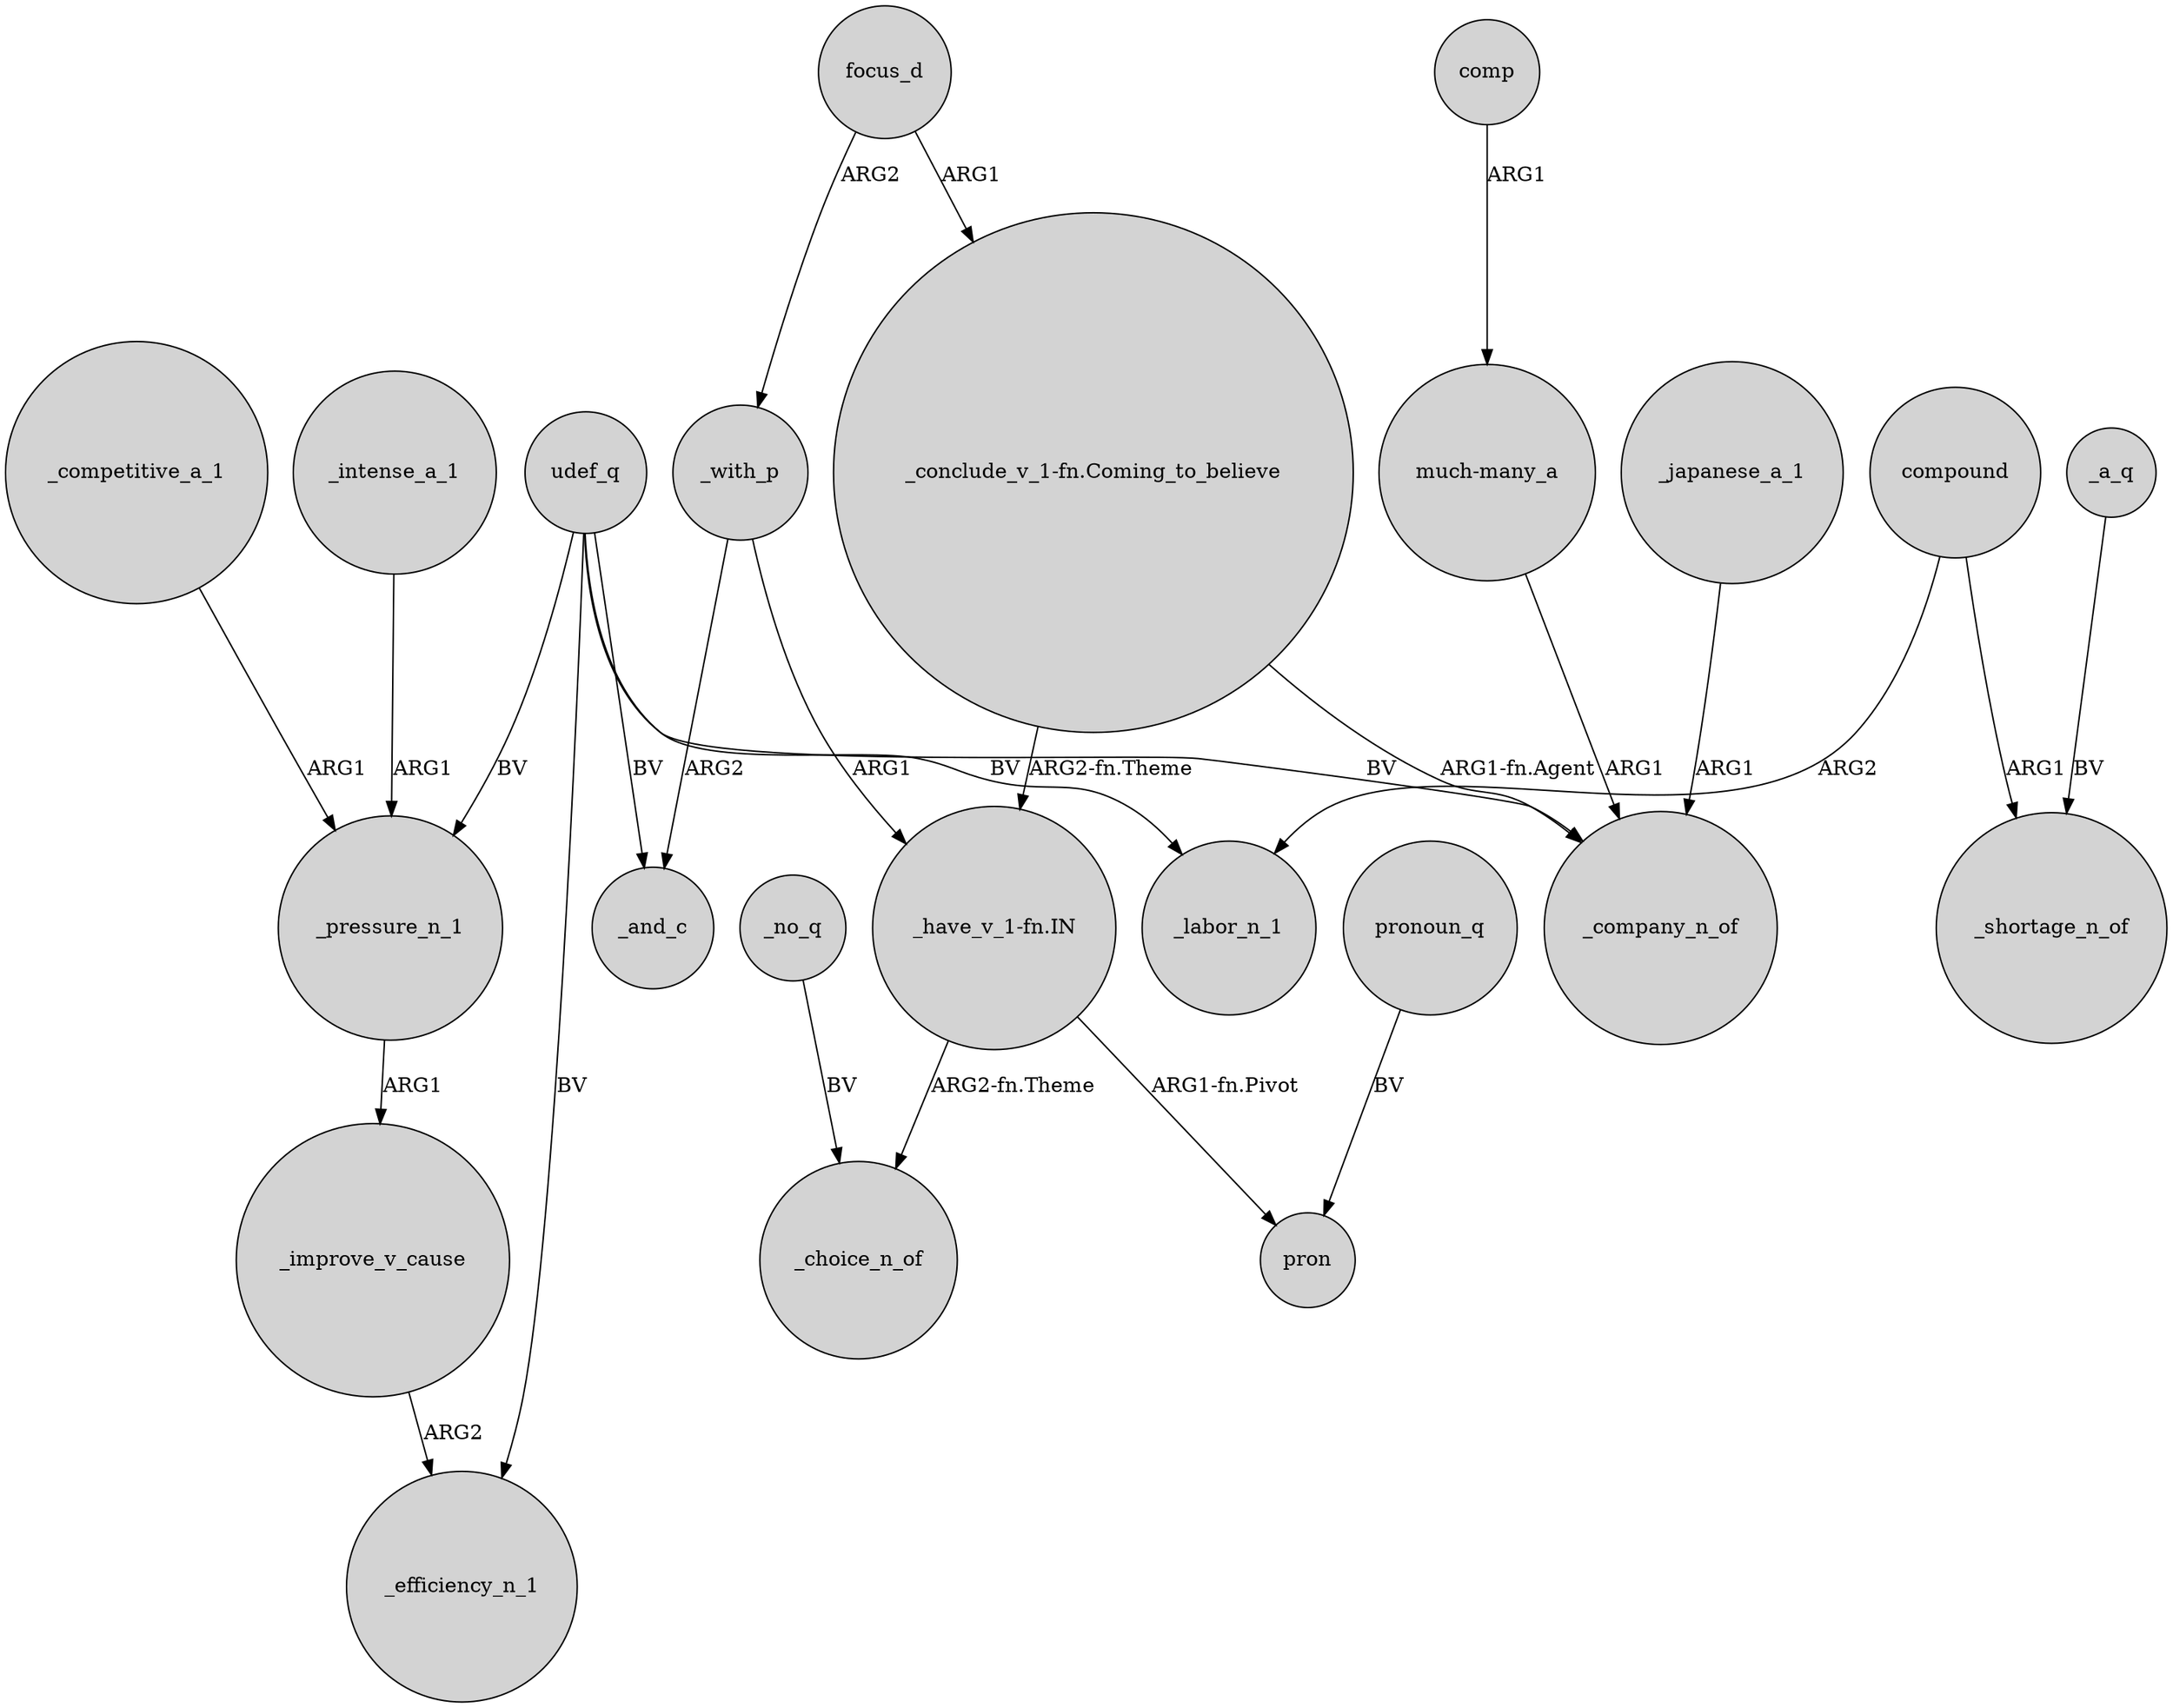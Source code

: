 digraph {
	node [shape=circle style=filled]
	udef_q -> _pressure_n_1 [label=BV]
	_with_p -> _and_c [label=ARG2]
	"_have_v_1-fn.IN" -> _choice_n_of [label="ARG2-fn.Theme"]
	focus_d -> "_conclude_v_1-fn.Coming_to_believe" [label=ARG1]
	compound -> _shortage_n_of [label=ARG1]
	"_conclude_v_1-fn.Coming_to_believe" -> _company_n_of [label="ARG1-fn.Agent"]
	_intense_a_1 -> _pressure_n_1 [label=ARG1]
	_with_p -> "_have_v_1-fn.IN" [label=ARG1]
	compound -> _labor_n_1 [label=ARG2]
	focus_d -> _with_p [label=ARG2]
	"_have_v_1-fn.IN" -> pron [label="ARG1-fn.Pivot"]
	udef_q -> _labor_n_1 [label=BV]
	udef_q -> _efficiency_n_1 [label=BV]
	_improve_v_cause -> _efficiency_n_1 [label=ARG2]
	pronoun_q -> pron [label=BV]
	"much-many_a" -> _company_n_of [label=ARG1]
	_japanese_a_1 -> _company_n_of [label=ARG1]
	"_conclude_v_1-fn.Coming_to_believe" -> "_have_v_1-fn.IN" [label="ARG2-fn.Theme"]
	_a_q -> _shortage_n_of [label=BV]
	comp -> "much-many_a" [label=ARG1]
	_no_q -> _choice_n_of [label=BV]
	_competitive_a_1 -> _pressure_n_1 [label=ARG1]
	_pressure_n_1 -> _improve_v_cause [label=ARG1]
	udef_q -> _company_n_of [label=BV]
	udef_q -> _and_c [label=BV]
}
